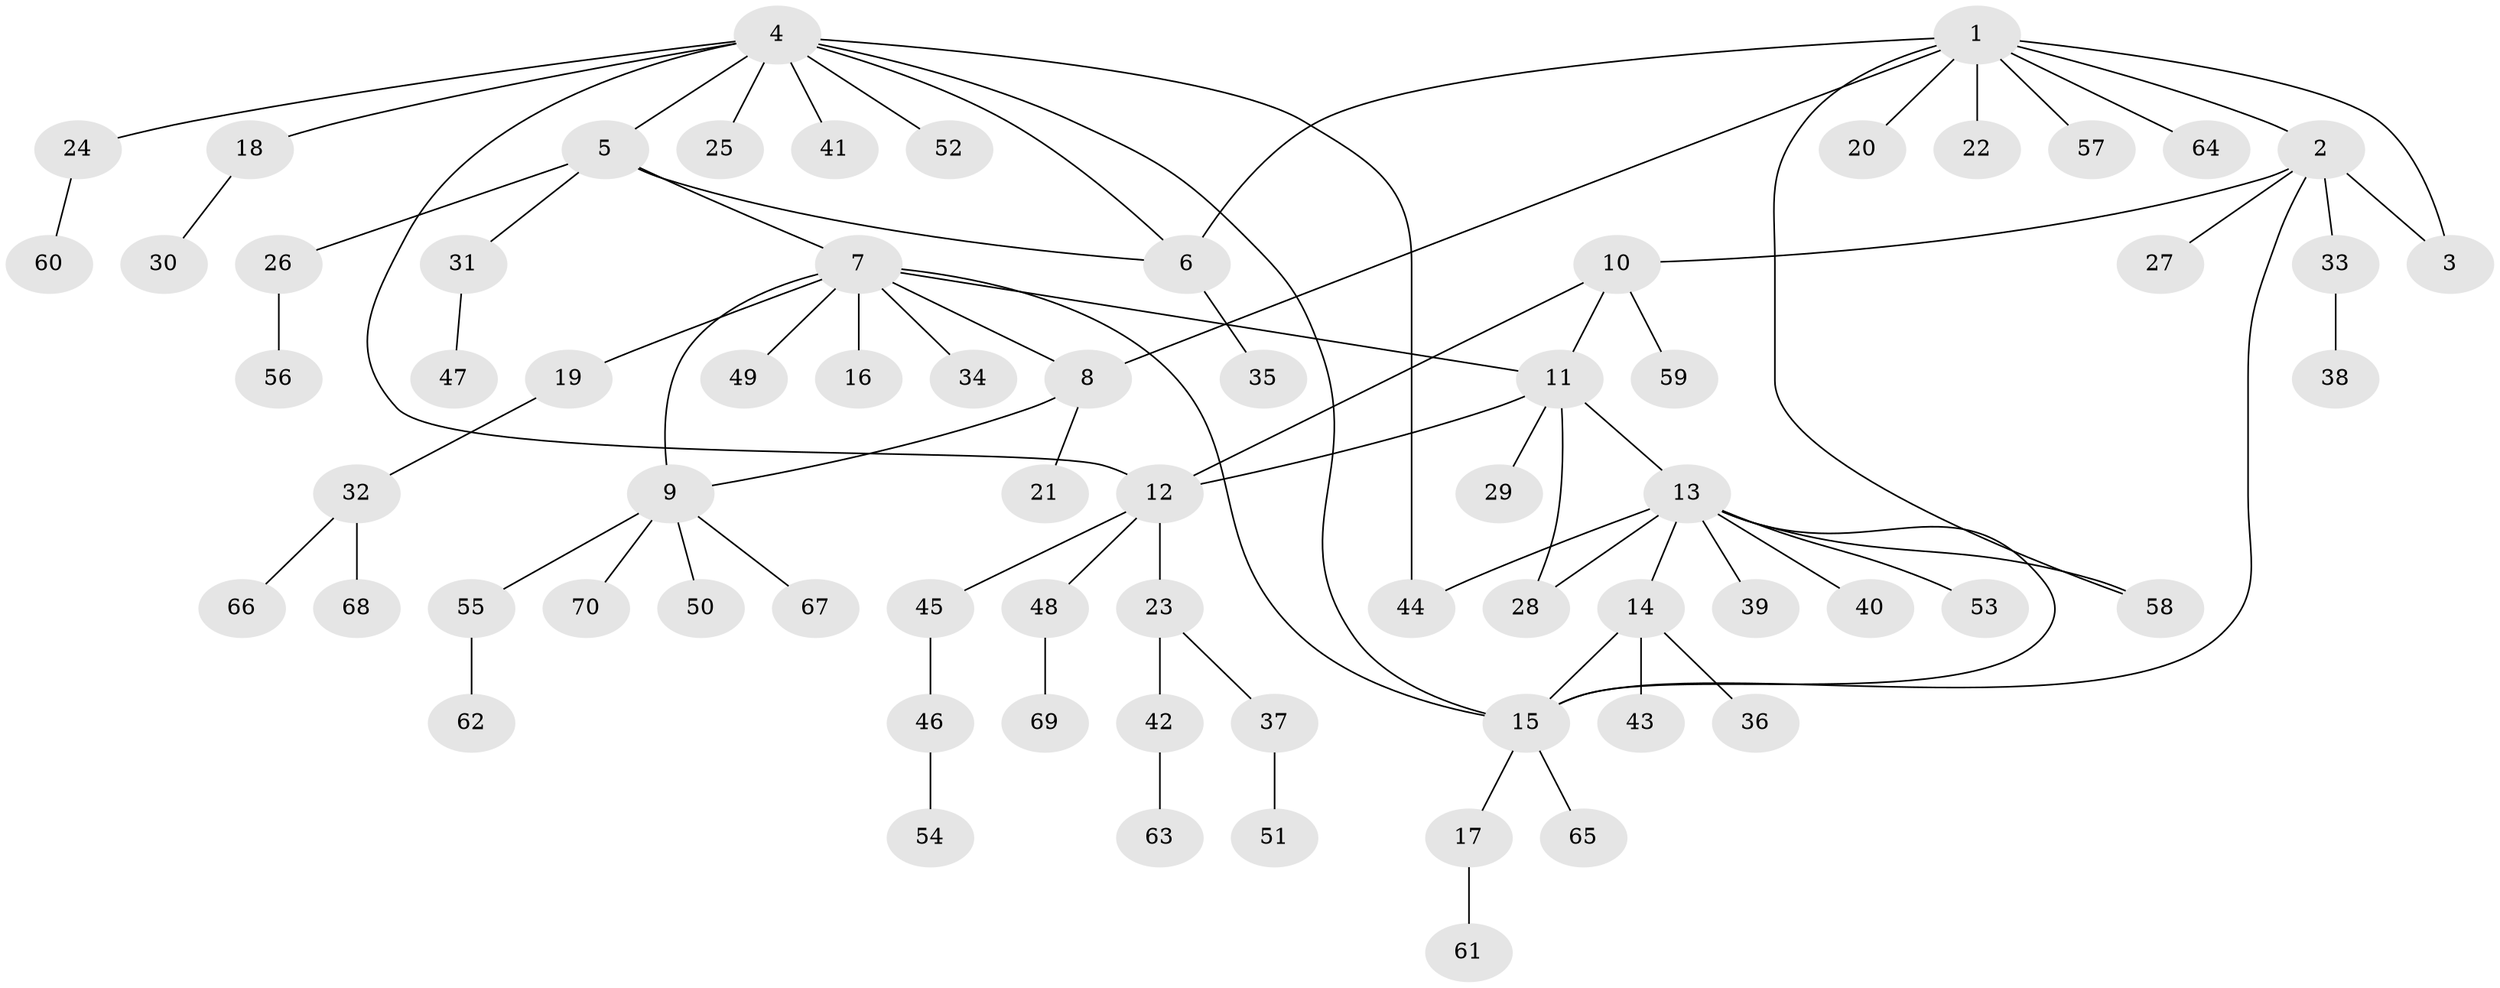 // Generated by graph-tools (version 1.1) at 2025/02/03/09/25 03:02:41]
// undirected, 70 vertices, 83 edges
graph export_dot {
graph [start="1"]
  node [color=gray90,style=filled];
  1;
  2;
  3;
  4;
  5;
  6;
  7;
  8;
  9;
  10;
  11;
  12;
  13;
  14;
  15;
  16;
  17;
  18;
  19;
  20;
  21;
  22;
  23;
  24;
  25;
  26;
  27;
  28;
  29;
  30;
  31;
  32;
  33;
  34;
  35;
  36;
  37;
  38;
  39;
  40;
  41;
  42;
  43;
  44;
  45;
  46;
  47;
  48;
  49;
  50;
  51;
  52;
  53;
  54;
  55;
  56;
  57;
  58;
  59;
  60;
  61;
  62;
  63;
  64;
  65;
  66;
  67;
  68;
  69;
  70;
  1 -- 2;
  1 -- 3;
  1 -- 6;
  1 -- 8;
  1 -- 20;
  1 -- 22;
  1 -- 57;
  1 -- 58;
  1 -- 64;
  2 -- 3;
  2 -- 10;
  2 -- 15;
  2 -- 27;
  2 -- 33;
  4 -- 5;
  4 -- 6;
  4 -- 12;
  4 -- 15;
  4 -- 18;
  4 -- 24;
  4 -- 25;
  4 -- 41;
  4 -- 44;
  4 -- 52;
  5 -- 6;
  5 -- 7;
  5 -- 26;
  5 -- 31;
  6 -- 35;
  7 -- 8;
  7 -- 9;
  7 -- 11;
  7 -- 15;
  7 -- 16;
  7 -- 19;
  7 -- 34;
  7 -- 49;
  8 -- 9;
  8 -- 21;
  9 -- 50;
  9 -- 55;
  9 -- 67;
  9 -- 70;
  10 -- 11;
  10 -- 12;
  10 -- 59;
  11 -- 12;
  11 -- 13;
  11 -- 28;
  11 -- 29;
  12 -- 23;
  12 -- 45;
  12 -- 48;
  13 -- 14;
  13 -- 15;
  13 -- 28;
  13 -- 39;
  13 -- 40;
  13 -- 44;
  13 -- 53;
  13 -- 58;
  14 -- 15;
  14 -- 36;
  14 -- 43;
  15 -- 17;
  15 -- 65;
  17 -- 61;
  18 -- 30;
  19 -- 32;
  23 -- 37;
  23 -- 42;
  24 -- 60;
  26 -- 56;
  31 -- 47;
  32 -- 66;
  32 -- 68;
  33 -- 38;
  37 -- 51;
  42 -- 63;
  45 -- 46;
  46 -- 54;
  48 -- 69;
  55 -- 62;
}
